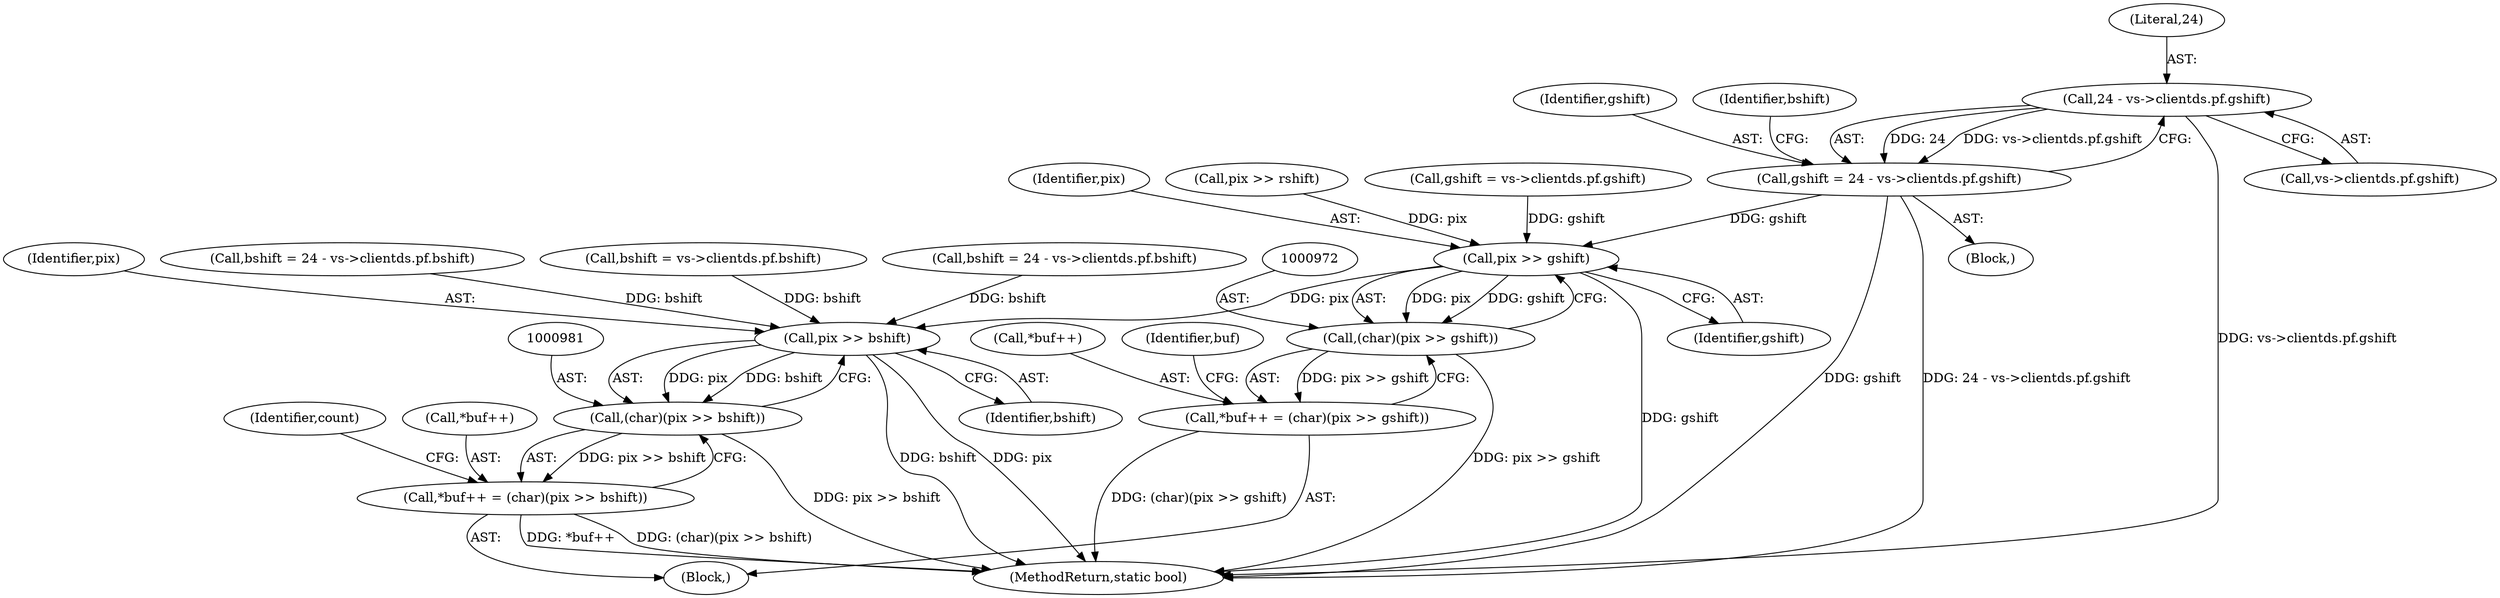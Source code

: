 digraph "0_qemu_9f64916da20eea67121d544698676295bbb105a7_0@pointer" {
"1000906" [label="(Call,24 - vs->clientds.pf.gshift)"];
"1000904" [label="(Call,gshift = 24 - vs->clientds.pf.gshift)"];
"1000973" [label="(Call,pix >> gshift)"];
"1000971" [label="(Call,(char)(pix >> gshift))"];
"1000967" [label="(Call,*buf++ = (char)(pix >> gshift))"];
"1000982" [label="(Call,pix >> bshift)"];
"1000980" [label="(Call,(char)(pix >> bshift))"];
"1000976" [label="(Call,*buf++ = (char)(pix >> bshift))"];
"1000904" [label="(Call,gshift = 24 - vs->clientds.pf.gshift)"];
"1000985" [label="(MethodReturn,static bool)"];
"1000983" [label="(Identifier,pix)"];
"1000905" [label="(Identifier,gshift)"];
"1000915" [label="(Call,bshift = 24 - vs->clientds.pf.bshift)"];
"1000968" [label="(Call,*buf++)"];
"1000967" [label="(Call,*buf++ = (char)(pix >> gshift))"];
"1000882" [label="(Call,bshift = vs->clientds.pf.bshift)"];
"1000976" [label="(Call,*buf++ = (char)(pix >> bshift))"];
"1000974" [label="(Identifier,pix)"];
"1000973" [label="(Call,pix >> gshift)"];
"1000952" [label="(Block,)"];
"1000951" [label="(Identifier,count)"];
"1000975" [label="(Identifier,gshift)"];
"1000984" [label="(Identifier,bshift)"];
"1000980" [label="(Call,(char)(pix >> bshift))"];
"1000979" [label="(Identifier,buf)"];
"1000964" [label="(Call,pix >> rshift)"];
"1000873" [label="(Call,gshift = vs->clientds.pf.gshift)"];
"1000971" [label="(Call,(char)(pix >> gshift))"];
"1000907" [label="(Literal,24)"];
"1000916" [label="(Identifier,bshift)"];
"1000908" [label="(Call,vs->clientds.pf.gshift)"];
"1000892" [label="(Block,)"];
"1000906" [label="(Call,24 - vs->clientds.pf.gshift)"];
"1000929" [label="(Call,bshift = 24 - vs->clientds.pf.bshift)"];
"1000977" [label="(Call,*buf++)"];
"1000982" [label="(Call,pix >> bshift)"];
"1000906" -> "1000904"  [label="AST: "];
"1000906" -> "1000908"  [label="CFG: "];
"1000907" -> "1000906"  [label="AST: "];
"1000908" -> "1000906"  [label="AST: "];
"1000904" -> "1000906"  [label="CFG: "];
"1000906" -> "1000985"  [label="DDG: vs->clientds.pf.gshift"];
"1000906" -> "1000904"  [label="DDG: 24"];
"1000906" -> "1000904"  [label="DDG: vs->clientds.pf.gshift"];
"1000904" -> "1000892"  [label="AST: "];
"1000905" -> "1000904"  [label="AST: "];
"1000916" -> "1000904"  [label="CFG: "];
"1000904" -> "1000985"  [label="DDG: gshift"];
"1000904" -> "1000985"  [label="DDG: 24 - vs->clientds.pf.gshift"];
"1000904" -> "1000973"  [label="DDG: gshift"];
"1000973" -> "1000971"  [label="AST: "];
"1000973" -> "1000975"  [label="CFG: "];
"1000974" -> "1000973"  [label="AST: "];
"1000975" -> "1000973"  [label="AST: "];
"1000971" -> "1000973"  [label="CFG: "];
"1000973" -> "1000985"  [label="DDG: gshift"];
"1000973" -> "1000971"  [label="DDG: pix"];
"1000973" -> "1000971"  [label="DDG: gshift"];
"1000964" -> "1000973"  [label="DDG: pix"];
"1000873" -> "1000973"  [label="DDG: gshift"];
"1000973" -> "1000982"  [label="DDG: pix"];
"1000971" -> "1000967"  [label="AST: "];
"1000972" -> "1000971"  [label="AST: "];
"1000967" -> "1000971"  [label="CFG: "];
"1000971" -> "1000985"  [label="DDG: pix >> gshift"];
"1000971" -> "1000967"  [label="DDG: pix >> gshift"];
"1000967" -> "1000952"  [label="AST: "];
"1000968" -> "1000967"  [label="AST: "];
"1000979" -> "1000967"  [label="CFG: "];
"1000967" -> "1000985"  [label="DDG: (char)(pix >> gshift)"];
"1000982" -> "1000980"  [label="AST: "];
"1000982" -> "1000984"  [label="CFG: "];
"1000983" -> "1000982"  [label="AST: "];
"1000984" -> "1000982"  [label="AST: "];
"1000980" -> "1000982"  [label="CFG: "];
"1000982" -> "1000985"  [label="DDG: bshift"];
"1000982" -> "1000985"  [label="DDG: pix"];
"1000982" -> "1000980"  [label="DDG: pix"];
"1000982" -> "1000980"  [label="DDG: bshift"];
"1000882" -> "1000982"  [label="DDG: bshift"];
"1000915" -> "1000982"  [label="DDG: bshift"];
"1000929" -> "1000982"  [label="DDG: bshift"];
"1000980" -> "1000976"  [label="AST: "];
"1000981" -> "1000980"  [label="AST: "];
"1000976" -> "1000980"  [label="CFG: "];
"1000980" -> "1000985"  [label="DDG: pix >> bshift"];
"1000980" -> "1000976"  [label="DDG: pix >> bshift"];
"1000976" -> "1000952"  [label="AST: "];
"1000977" -> "1000976"  [label="AST: "];
"1000951" -> "1000976"  [label="CFG: "];
"1000976" -> "1000985"  [label="DDG: *buf++"];
"1000976" -> "1000985"  [label="DDG: (char)(pix >> bshift)"];
}
